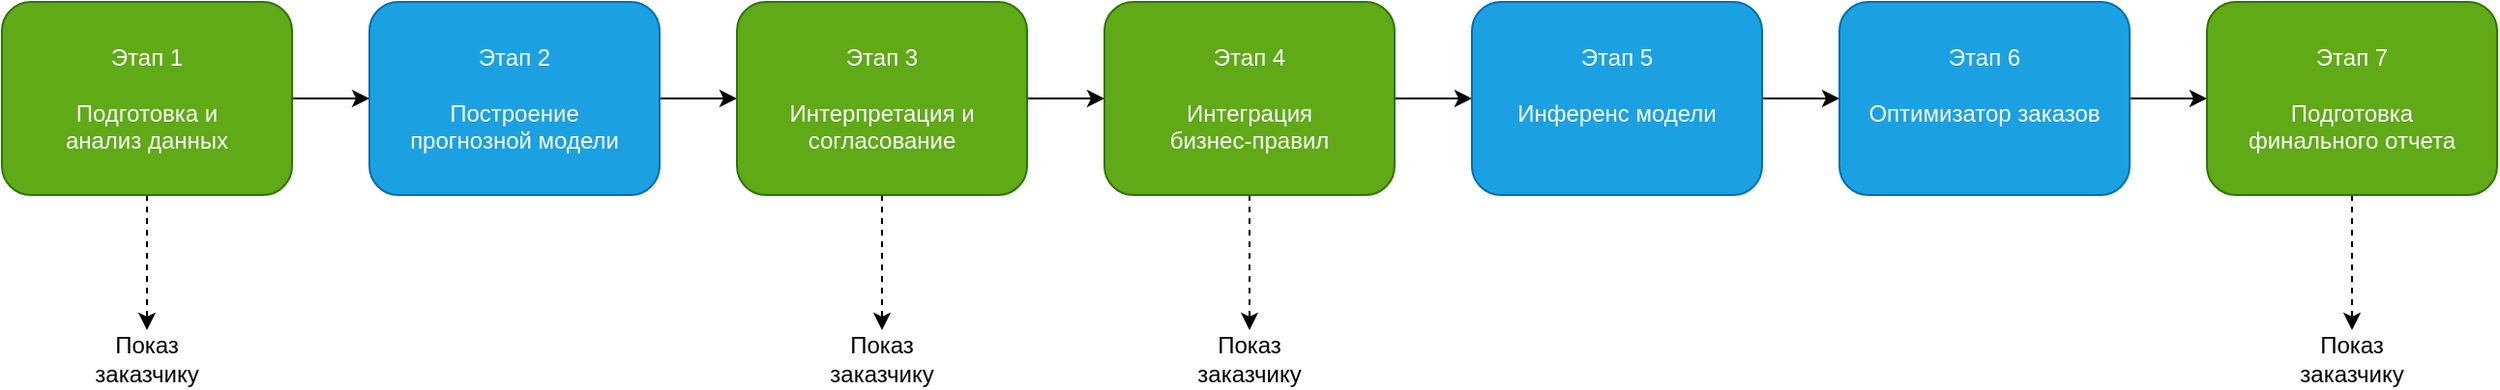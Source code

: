 <mxfile version="27.1.1">
  <diagram name="Страница — 1" id="XmN0hoWXaWDnPfx7zP07">
    <mxGraphModel grid="1" page="1" gridSize="10" guides="1" tooltips="1" connect="1" arrows="1" fold="1" pageScale="1" pageWidth="1169" pageHeight="827" math="0" shadow="0">
      <root>
        <mxCell id="0" />
        <mxCell id="1" parent="0" />
        <mxCell id="XBTU4SKRWG83ZdgOyCLl-3" style="edgeStyle=orthogonalEdgeStyle;rounded=0;orthogonalLoop=1;jettySize=auto;html=1;entryX=0;entryY=0.5;entryDx=0;entryDy=0;" edge="1" parent="1" source="XBTU4SKRWG83ZdgOyCLl-1" target="XBTU4SKRWG83ZdgOyCLl-2">
          <mxGeometry relative="1" as="geometry" />
        </mxCell>
        <mxCell id="XBTU4SKRWG83ZdgOyCLl-15" style="edgeStyle=orthogonalEdgeStyle;rounded=0;orthogonalLoop=1;jettySize=auto;html=1;entryX=0.5;entryY=0;entryDx=0;entryDy=0;dashed=1;" edge="1" parent="1" source="XBTU4SKRWG83ZdgOyCLl-1" target="XBTU4SKRWG83ZdgOyCLl-14">
          <mxGeometry relative="1" as="geometry" />
        </mxCell>
        <mxCell id="XBTU4SKRWG83ZdgOyCLl-1" value="Этап 1&lt;div&gt;&lt;br&gt;&lt;/div&gt;&lt;div&gt;Подготовка и &lt;br&gt;анализ данных&lt;/div&gt;" style="rounded=1;whiteSpace=wrap;html=1;fillColor=#60a917;fontColor=#ffffff;strokeColor=#2D7600;" vertex="1" parent="1">
          <mxGeometry x="-1090" y="80" width="150" height="100" as="geometry" />
        </mxCell>
        <mxCell id="XBTU4SKRWG83ZdgOyCLl-5" style="edgeStyle=orthogonalEdgeStyle;rounded=0;orthogonalLoop=1;jettySize=auto;html=1;entryX=0;entryY=0.5;entryDx=0;entryDy=0;" edge="1" parent="1" source="XBTU4SKRWG83ZdgOyCLl-2" target="XBTU4SKRWG83ZdgOyCLl-4">
          <mxGeometry relative="1" as="geometry" />
        </mxCell>
        <mxCell id="XBTU4SKRWG83ZdgOyCLl-2" value="Этап 2&lt;div&gt;&lt;br&gt;&lt;/div&gt;&lt;div&gt;Построение &lt;br&gt;прогнозной модели&lt;/div&gt;" style="rounded=1;whiteSpace=wrap;html=1;fillColor=#1ba1e2;fontColor=#ffffff;strokeColor=#006EAF;" vertex="1" parent="1">
          <mxGeometry x="-900" y="80" width="150" height="100" as="geometry" />
        </mxCell>
        <mxCell id="XBTU4SKRWG83ZdgOyCLl-7" style="edgeStyle=orthogonalEdgeStyle;rounded=0;orthogonalLoop=1;jettySize=auto;html=1;entryX=0;entryY=0.5;entryDx=0;entryDy=0;" edge="1" parent="1" source="XBTU4SKRWG83ZdgOyCLl-4" target="XBTU4SKRWG83ZdgOyCLl-6">
          <mxGeometry relative="1" as="geometry" />
        </mxCell>
        <mxCell id="XBTU4SKRWG83ZdgOyCLl-19" style="edgeStyle=orthogonalEdgeStyle;rounded=0;orthogonalLoop=1;jettySize=auto;html=1;entryX=0.5;entryY=0;entryDx=0;entryDy=0;dashed=1;" edge="1" parent="1" source="XBTU4SKRWG83ZdgOyCLl-4" target="XBTU4SKRWG83ZdgOyCLl-16">
          <mxGeometry relative="1" as="geometry" />
        </mxCell>
        <mxCell id="XBTU4SKRWG83ZdgOyCLl-4" value="Этап 3&lt;div&gt;&lt;br&gt;&lt;/div&gt;&lt;div&gt;Интерпретация и согласование&lt;/div&gt;" style="rounded=1;whiteSpace=wrap;html=1;fillColor=#60a917;fontColor=#ffffff;strokeColor=#2D7600;" vertex="1" parent="1">
          <mxGeometry x="-710" y="80" width="150" height="100" as="geometry" />
        </mxCell>
        <mxCell id="XBTU4SKRWG83ZdgOyCLl-9" style="edgeStyle=orthogonalEdgeStyle;rounded=0;orthogonalLoop=1;jettySize=auto;html=1;" edge="1" parent="1" source="XBTU4SKRWG83ZdgOyCLl-6" target="XBTU4SKRWG83ZdgOyCLl-8">
          <mxGeometry relative="1" as="geometry" />
        </mxCell>
        <mxCell id="XBTU4SKRWG83ZdgOyCLl-20" style="edgeStyle=orthogonalEdgeStyle;rounded=0;orthogonalLoop=1;jettySize=auto;html=1;entryX=0.5;entryY=0;entryDx=0;entryDy=0;dashed=1;" edge="1" parent="1" source="XBTU4SKRWG83ZdgOyCLl-6" target="XBTU4SKRWG83ZdgOyCLl-17">
          <mxGeometry relative="1" as="geometry" />
        </mxCell>
        <mxCell id="XBTU4SKRWG83ZdgOyCLl-6" value="Этап 4&lt;div&gt;&lt;br&gt;&lt;/div&gt;&lt;div&gt;Интеграция &lt;br&gt;бизнес-правил&lt;/div&gt;" style="rounded=1;whiteSpace=wrap;html=1;fillColor=#60a917;fontColor=#ffffff;strokeColor=#2D7600;" vertex="1" parent="1">
          <mxGeometry x="-520" y="80" width="150" height="100" as="geometry" />
        </mxCell>
        <mxCell id="XBTU4SKRWG83ZdgOyCLl-11" style="edgeStyle=orthogonalEdgeStyle;rounded=0;orthogonalLoop=1;jettySize=auto;html=1;" edge="1" parent="1" source="XBTU4SKRWG83ZdgOyCLl-8" target="XBTU4SKRWG83ZdgOyCLl-10">
          <mxGeometry relative="1" as="geometry" />
        </mxCell>
        <mxCell id="XBTU4SKRWG83ZdgOyCLl-8" value="Этап 5&lt;div&gt;&lt;br&gt;&lt;/div&gt;&lt;div&gt;&lt;span style=&quot;background-color: transparent;&quot;&gt;Инференс модели&lt;/span&gt;&lt;/div&gt;&lt;div&gt;&lt;span style=&quot;background-color: transparent;&quot;&gt;&lt;br&gt;&lt;/span&gt;&lt;/div&gt;" style="rounded=1;whiteSpace=wrap;html=1;fillColor=#1ba1e2;fontColor=#ffffff;strokeColor=#006EAF;" vertex="1" parent="1">
          <mxGeometry x="-330" y="80" width="150" height="100" as="geometry" />
        </mxCell>
        <mxCell id="XBTU4SKRWG83ZdgOyCLl-13" style="edgeStyle=orthogonalEdgeStyle;rounded=0;orthogonalLoop=1;jettySize=auto;html=1;entryX=0;entryY=0.5;entryDx=0;entryDy=0;" edge="1" parent="1" source="XBTU4SKRWG83ZdgOyCLl-10" target="XBTU4SKRWG83ZdgOyCLl-12">
          <mxGeometry relative="1" as="geometry" />
        </mxCell>
        <mxCell id="XBTU4SKRWG83ZdgOyCLl-10" value="Этап 6&lt;div&gt;&lt;br&gt;&lt;/div&gt;&lt;div&gt;Оптимизатор заказов&lt;/div&gt;&lt;div&gt;&lt;br&gt;&lt;/div&gt;" style="rounded=1;whiteSpace=wrap;html=1;fillColor=#1ba1e2;fontColor=#ffffff;strokeColor=#006EAF;" vertex="1" parent="1">
          <mxGeometry x="-140" y="80" width="150" height="100" as="geometry" />
        </mxCell>
        <mxCell id="XBTU4SKRWG83ZdgOyCLl-21" style="edgeStyle=orthogonalEdgeStyle;rounded=0;orthogonalLoop=1;jettySize=auto;html=1;entryX=0.5;entryY=0;entryDx=0;entryDy=0;dashed=1;" edge="1" parent="1" source="XBTU4SKRWG83ZdgOyCLl-12" target="XBTU4SKRWG83ZdgOyCLl-18">
          <mxGeometry relative="1" as="geometry" />
        </mxCell>
        <mxCell id="XBTU4SKRWG83ZdgOyCLl-12" value="Этап 7&lt;div&gt;&lt;br&gt;&lt;/div&gt;&lt;div&gt;Подготовка &lt;br&gt;финального отчета&lt;/div&gt;" style="rounded=1;whiteSpace=wrap;html=1;fillColor=#60a917;fontColor=#ffffff;strokeColor=#2D7600;" vertex="1" parent="1">
          <mxGeometry x="50" y="80" width="150" height="100" as="geometry" />
        </mxCell>
        <mxCell id="XBTU4SKRWG83ZdgOyCLl-14" value="Показ заказчику" style="text;html=1;align=center;verticalAlign=middle;whiteSpace=wrap;rounded=0;" vertex="1" parent="1">
          <mxGeometry x="-1045" y="250" width="60" height="30" as="geometry" />
        </mxCell>
        <mxCell id="XBTU4SKRWG83ZdgOyCLl-16" value="Показ заказчику" style="text;html=1;align=center;verticalAlign=middle;whiteSpace=wrap;rounded=0;" vertex="1" parent="1">
          <mxGeometry x="-665" y="250" width="60" height="30" as="geometry" />
        </mxCell>
        <mxCell id="XBTU4SKRWG83ZdgOyCLl-17" value="Показ заказчику" style="text;html=1;align=center;verticalAlign=middle;whiteSpace=wrap;rounded=0;" vertex="1" parent="1">
          <mxGeometry x="-475" y="250" width="60" height="30" as="geometry" />
        </mxCell>
        <mxCell id="XBTU4SKRWG83ZdgOyCLl-18" value="Показ заказчику" style="text;html=1;align=center;verticalAlign=middle;whiteSpace=wrap;rounded=0;" vertex="1" parent="1">
          <mxGeometry x="95" y="250" width="60" height="30" as="geometry" />
        </mxCell>
      </root>
    </mxGraphModel>
  </diagram>
</mxfile>
